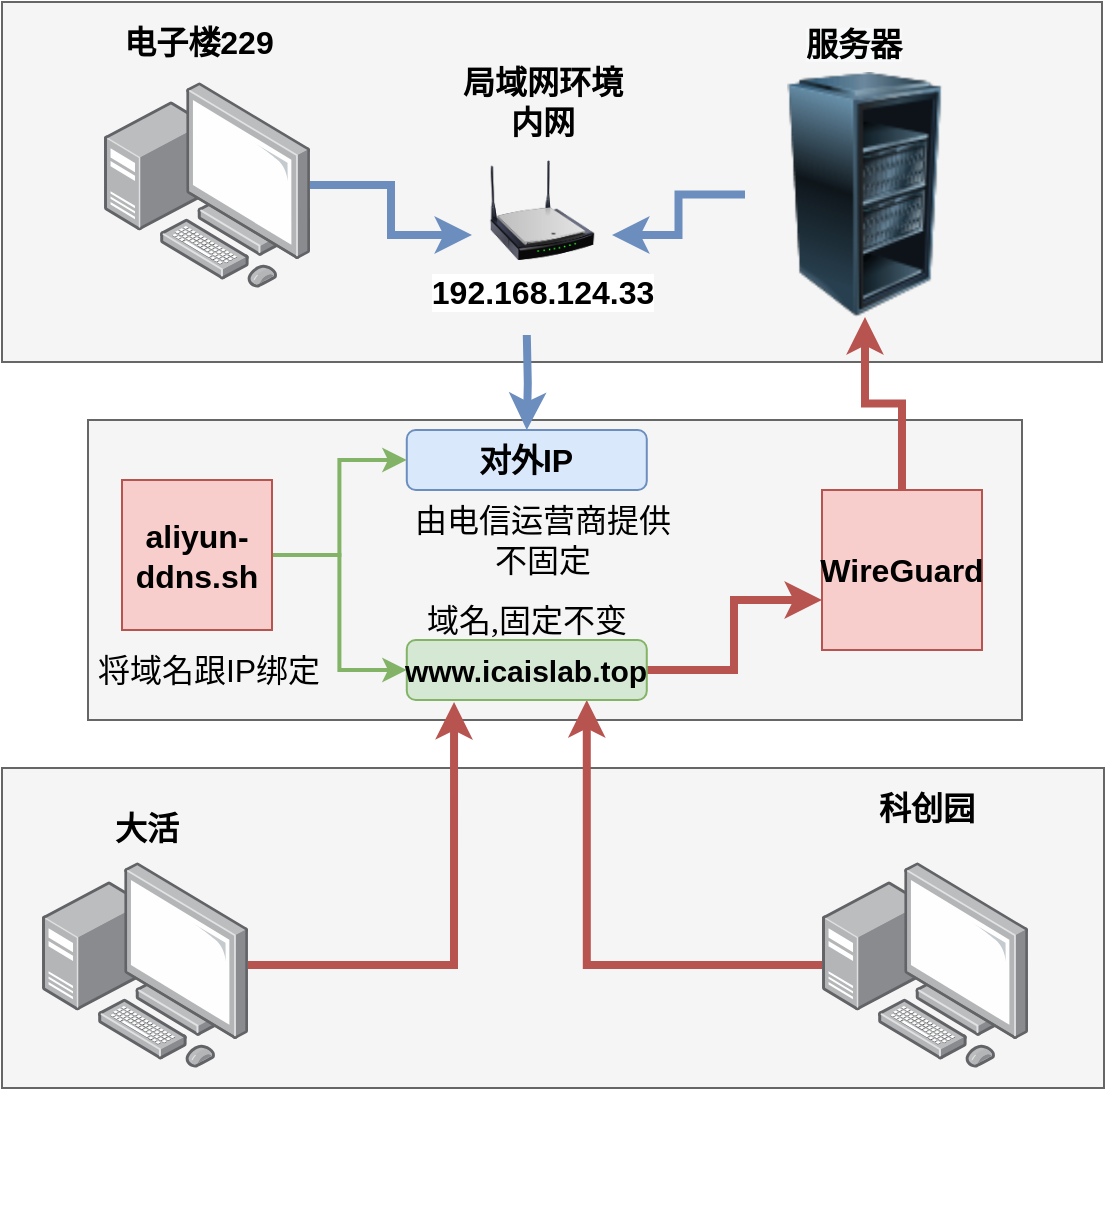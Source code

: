 <mxfile version="18.0.2" type="github">
  <diagram id="BBW_AJEoLbHmSK5fd64r" name="Page-1">
    <mxGraphModel dx="1185" dy="693" grid="0" gridSize="10" guides="1" tooltips="1" connect="1" arrows="1" fold="1" page="1" pageScale="1" pageWidth="850" pageHeight="1100" math="0" shadow="0">
      <root>
        <mxCell id="0" />
        <mxCell id="1" parent="0" />
        <mxCell id="bJgWf0nUTPfO3itZElmO-40" value="" style="rounded=0;whiteSpace=wrap;html=1;fontFamily=Georgia;fontSize=16;fillColor=#f5f5f5;fontColor=#333333;strokeColor=#666666;" vertex="1" parent="1">
          <mxGeometry x="173" y="520" width="467" height="150" as="geometry" />
        </mxCell>
        <mxCell id="bJgWf0nUTPfO3itZElmO-39" value="" style="rounded=0;whiteSpace=wrap;html=1;fontFamily=Georgia;fontSize=16;fillColor=#f5f5f5;fontColor=#333333;strokeColor=#666666;" vertex="1" parent="1">
          <mxGeometry x="130" y="694" width="551" height="160" as="geometry" />
        </mxCell>
        <mxCell id="bJgWf0nUTPfO3itZElmO-28" value="&lt;font face=&quot;Georgia&quot;&gt;&lt;br&gt;&lt;/font&gt;" style="text;html=1;align=center;verticalAlign=middle;resizable=0;points=[];autosize=1;strokeColor=none;fillColor=none;fontSize=16;" vertex="1" parent="1">
          <mxGeometry x="390" y="894" width="20" height="20" as="geometry" />
        </mxCell>
        <mxCell id="bJgWf0nUTPfO3itZElmO-35" value="" style="rounded=0;whiteSpace=wrap;html=1;fontFamily=Georgia;fontSize=16;fillColor=#f5f5f5;strokeColor=#666666;fontColor=#333333;" vertex="1" parent="1">
          <mxGeometry x="130" y="311" width="550" height="180" as="geometry" />
        </mxCell>
        <mxCell id="bJgWf0nUTPfO3itZElmO-22" style="edgeStyle=orthogonalEdgeStyle;rounded=0;orthogonalLoop=1;jettySize=auto;html=1;fontSize=16;entryX=0.5;entryY=0;entryDx=0;entryDy=0;fillColor=#dae8fc;strokeColor=#6c8ebf;strokeWidth=4;" edge="1" parent="1" target="bJgWf0nUTPfO3itZElmO-21">
          <mxGeometry relative="1" as="geometry">
            <mxPoint x="392.4" y="477.5" as="sourcePoint" />
            <mxPoint x="392.4" y="506" as="targetPoint" />
          </mxGeometry>
        </mxCell>
        <mxCell id="bJgWf0nUTPfO3itZElmO-18" style="edgeStyle=orthogonalEdgeStyle;rounded=0;orthogonalLoop=1;jettySize=auto;html=1;entryX=0;entryY=0.75;entryDx=0;entryDy=0;fontSize=16;strokeColor=#6c8ebf;fillColor=#dae8fc;strokeWidth=4;" edge="1" parent="1" source="bJgWf0nUTPfO3itZElmO-2" target="bJgWf0nUTPfO3itZElmO-16">
          <mxGeometry relative="1" as="geometry" />
        </mxCell>
        <mxCell id="bJgWf0nUTPfO3itZElmO-2" value="" style="points=[];aspect=fixed;html=1;align=center;shadow=0;dashed=0;image;image=img/lib/allied_telesis/computer_and_terminals/Personal_Computer_with_Server.svg;" vertex="1" parent="1">
          <mxGeometry x="181" y="351" width="103" height="103" as="geometry" />
        </mxCell>
        <mxCell id="bJgWf0nUTPfO3itZElmO-19" style="edgeStyle=orthogonalEdgeStyle;rounded=0;orthogonalLoop=1;jettySize=auto;html=1;entryX=1;entryY=0.75;entryDx=0;entryDy=0;fontSize=16;strokeColor=#6c8ebf;fillColor=#dae8fc;strokeWidth=4;" edge="1" parent="1" source="bJgWf0nUTPfO3itZElmO-3" target="bJgWf0nUTPfO3itZElmO-16">
          <mxGeometry relative="1" as="geometry" />
        </mxCell>
        <mxCell id="bJgWf0nUTPfO3itZElmO-3" value="" style="image;html=1;image=img/lib/clip_art/computers/Server_Rack_Partial_128x128.png" vertex="1" parent="1">
          <mxGeometry x="501.5" y="346" width="120" height="122.5" as="geometry" />
        </mxCell>
        <mxCell id="bJgWf0nUTPfO3itZElmO-31" style="edgeStyle=orthogonalEdgeStyle;rounded=0;orthogonalLoop=1;jettySize=auto;html=1;entryX=0.197;entryY=1.033;entryDx=0;entryDy=0;entryPerimeter=0;fontSize=16;fillColor=#f8cecc;strokeColor=#b85450;strokeWidth=4;" edge="1" parent="1" source="bJgWf0nUTPfO3itZElmO-5" target="bJgWf0nUTPfO3itZElmO-25">
          <mxGeometry relative="1" as="geometry" />
        </mxCell>
        <mxCell id="bJgWf0nUTPfO3itZElmO-5" value="" style="points=[];aspect=fixed;html=1;align=center;shadow=0;dashed=0;image;image=img/lib/allied_telesis/computer_and_terminals/Personal_Computer_with_Server.svg;" vertex="1" parent="1">
          <mxGeometry x="150" y="741" width="103" height="103" as="geometry" />
        </mxCell>
        <mxCell id="bJgWf0nUTPfO3itZElmO-37" style="edgeStyle=orthogonalEdgeStyle;rounded=0;orthogonalLoop=1;jettySize=auto;html=1;entryX=0.75;entryY=1;entryDx=0;entryDy=0;fontFamily=Georgia;fontSize=16;fillColor=#f8cecc;strokeColor=#b85450;strokeWidth=4;" edge="1" parent="1" source="bJgWf0nUTPfO3itZElmO-7" target="bJgWf0nUTPfO3itZElmO-25">
          <mxGeometry relative="1" as="geometry" />
        </mxCell>
        <mxCell id="bJgWf0nUTPfO3itZElmO-7" value="" style="points=[];aspect=fixed;html=1;align=center;shadow=0;dashed=0;image;image=img/lib/allied_telesis/computer_and_terminals/Personal_Computer_with_Server.svg;" vertex="1" parent="1">
          <mxGeometry x="540" y="741" width="103" height="103" as="geometry" />
        </mxCell>
        <mxCell id="bJgWf0nUTPfO3itZElmO-9" value="&lt;font style=&quot;font-size: 16px;&quot;&gt;&lt;b&gt;电子楼229&lt;/b&gt;&lt;/font&gt;" style="text;html=1;align=center;verticalAlign=middle;resizable=0;points=[];autosize=1;strokeColor=none;fillColor=none;" vertex="1" parent="1">
          <mxGeometry x="182.5" y="321" width="90" height="20" as="geometry" />
        </mxCell>
        <mxCell id="bJgWf0nUTPfO3itZElmO-10" value="&lt;b&gt;&lt;font style=&quot;font-size: 16px;&quot;&gt;大活&lt;/font&gt;&lt;/b&gt;" style="text;html=1;align=center;verticalAlign=middle;resizable=0;points=[];autosize=1;strokeColor=none;fillColor=none;" vertex="1" parent="1">
          <mxGeometry x="176.5" y="714" width="50" height="20" as="geometry" />
        </mxCell>
        <mxCell id="bJgWf0nUTPfO3itZElmO-11" value="&lt;b&gt;&lt;font style=&quot;font-size: 16px;&quot;&gt;科创园&lt;/font&gt;&lt;/b&gt;" style="text;html=1;align=center;verticalAlign=middle;resizable=0;points=[];autosize=1;strokeColor=none;fillColor=none;" vertex="1" parent="1">
          <mxGeometry x="561.5" y="704" width="60" height="20" as="geometry" />
        </mxCell>
        <mxCell id="bJgWf0nUTPfO3itZElmO-16" value="&lt;b&gt;192.168.124.33&lt;/b&gt;" style="image;html=1;image=img/lib/clip_art/networking/Wireless_Router_N_128x128.png;fontSize=16;" vertex="1" parent="1">
          <mxGeometry x="365" y="390" width="70" height="50" as="geometry" />
        </mxCell>
        <mxCell id="bJgWf0nUTPfO3itZElmO-17" value="&lt;b style=&quot;&quot;&gt;局域网环境&lt;br&gt;内网&lt;/b&gt;" style="text;html=1;align=center;verticalAlign=middle;resizable=0;points=[];autosize=1;strokeColor=none;fillColor=none;fontSize=16;" vertex="1" parent="1">
          <mxGeometry x="350" y="341" width="100" height="40" as="geometry" />
        </mxCell>
        <mxCell id="bJgWf0nUTPfO3itZElmO-21" value="&lt;b&gt;对外IP&lt;/b&gt;" style="rounded=1;whiteSpace=wrap;html=1;fontSize=16;fillColor=#dae8fc;strokeColor=#6c8ebf;" vertex="1" parent="1">
          <mxGeometry x="332.39" y="525" width="120" height="30" as="geometry" />
        </mxCell>
        <mxCell id="bJgWf0nUTPfO3itZElmO-23" value="&lt;font face=&quot;Georgia&quot;&gt;由电信运营商提供&lt;br&gt;不固定&lt;/font&gt;" style="text;html=1;align=center;verticalAlign=middle;resizable=0;points=[];autosize=1;strokeColor=none;fillColor=none;fontSize=16;" vertex="1" parent="1">
          <mxGeometry x="330" y="560" width="140" height="40" as="geometry" />
        </mxCell>
        <mxCell id="bJgWf0nUTPfO3itZElmO-26" style="edgeStyle=orthogonalEdgeStyle;rounded=0;orthogonalLoop=1;jettySize=auto;html=1;entryX=0;entryY=0.5;entryDx=0;entryDy=0;fontSize=16;fillColor=#d5e8d4;strokeColor=#82b366;strokeWidth=2;" edge="1" parent="1" source="bJgWf0nUTPfO3itZElmO-24" target="bJgWf0nUTPfO3itZElmO-21">
          <mxGeometry relative="1" as="geometry" />
        </mxCell>
        <mxCell id="bJgWf0nUTPfO3itZElmO-27" style="edgeStyle=orthogonalEdgeStyle;rounded=0;orthogonalLoop=1;jettySize=auto;html=1;entryX=0;entryY=0.5;entryDx=0;entryDy=0;fontSize=16;fillColor=#d5e8d4;strokeColor=#82b366;strokeWidth=2;" edge="1" parent="1" source="bJgWf0nUTPfO3itZElmO-24" target="bJgWf0nUTPfO3itZElmO-25">
          <mxGeometry relative="1" as="geometry" />
        </mxCell>
        <mxCell id="bJgWf0nUTPfO3itZElmO-24" value="&lt;b&gt;aliyun-ddns.sh&lt;/b&gt;" style="whiteSpace=wrap;html=1;aspect=fixed;fontSize=16;fillColor=#f8cecc;strokeColor=#b85450;" vertex="1" parent="1">
          <mxGeometry x="190" y="550" width="75" height="75" as="geometry" />
        </mxCell>
        <mxCell id="bJgWf0nUTPfO3itZElmO-33" value="" style="edgeStyle=orthogonalEdgeStyle;rounded=0;orthogonalLoop=1;jettySize=auto;html=1;fontSize=16;fillColor=#f8cecc;strokeColor=#b85450;strokeWidth=4;" edge="1" parent="1" source="bJgWf0nUTPfO3itZElmO-25" target="bJgWf0nUTPfO3itZElmO-30">
          <mxGeometry relative="1" as="geometry">
            <Array as="points">
              <mxPoint x="496" y="645" />
              <mxPoint x="496" y="610" />
            </Array>
          </mxGeometry>
        </mxCell>
        <mxCell id="bJgWf0nUTPfO3itZElmO-25" value="&lt;b&gt;&lt;font style=&quot;font-size: 15px;&quot;&gt;www.icaislab.top&lt;/font&gt;&lt;/b&gt;" style="rounded=1;whiteSpace=wrap;html=1;fontSize=16;fillColor=#d5e8d4;strokeColor=#82b366;" vertex="1" parent="1">
          <mxGeometry x="332.39" y="630" width="120" height="30" as="geometry" />
        </mxCell>
        <mxCell id="bJgWf0nUTPfO3itZElmO-29" value="将域名跟IP绑定" style="text;html=1;align=center;verticalAlign=middle;resizable=0;points=[];autosize=1;strokeColor=none;fillColor=none;fontSize=16;" vertex="1" parent="1">
          <mxGeometry x="167.5" y="635" width="130" height="20" as="geometry" />
        </mxCell>
        <mxCell id="bJgWf0nUTPfO3itZElmO-41" style="edgeStyle=orthogonalEdgeStyle;rounded=0;orthogonalLoop=1;jettySize=auto;html=1;entryX=0.5;entryY=1;entryDx=0;entryDy=0;fontFamily=Georgia;fontSize=16;strokeWidth=4;fillColor=#f8cecc;strokeColor=#b85450;" edge="1" parent="1" source="bJgWf0nUTPfO3itZElmO-30" target="bJgWf0nUTPfO3itZElmO-3">
          <mxGeometry relative="1" as="geometry" />
        </mxCell>
        <mxCell id="bJgWf0nUTPfO3itZElmO-30" value="&lt;b&gt;WireGuard&lt;/b&gt;" style="whiteSpace=wrap;html=1;aspect=fixed;fontSize=16;fillColor=#f8cecc;strokeColor=#b85450;" vertex="1" parent="1">
          <mxGeometry x="540" y="555" width="80" height="80" as="geometry" />
        </mxCell>
        <mxCell id="bJgWf0nUTPfO3itZElmO-38" value="域名,固定不变" style="text;html=1;align=center;verticalAlign=middle;resizable=0;points=[];autosize=1;strokeColor=none;fillColor=none;fontSize=16;fontFamily=Georgia;" vertex="1" parent="1">
          <mxGeometry x="332.39" y="610" width="120" height="20" as="geometry" />
        </mxCell>
        <mxCell id="bJgWf0nUTPfO3itZElmO-43" value="&lt;b style=&quot;color: rgb(0, 0, 0); font-family: Helvetica; font-size: 16px; font-style: normal; font-variant-ligatures: normal; font-variant-caps: normal; letter-spacing: normal; orphans: 2; text-align: center; text-indent: 0px; text-transform: none; widows: 2; word-spacing: 0px; -webkit-text-stroke-width: 0px; background-color: rgb(248, 249, 250); text-decoration-thickness: initial; text-decoration-style: initial; text-decoration-color: initial;&quot;&gt;服务器&lt;/b&gt;" style="text;whiteSpace=wrap;html=1;fontSize=16;fontFamily=Georgia;" vertex="1" parent="1">
          <mxGeometry x="530" y="316" width="70" height="30" as="geometry" />
        </mxCell>
      </root>
    </mxGraphModel>
  </diagram>
</mxfile>
